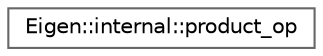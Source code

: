 digraph "类继承关系图"
{
 // LATEX_PDF_SIZE
  bgcolor="transparent";
  edge [fontname=Helvetica,fontsize=10,labelfontname=Helvetica,labelfontsize=10];
  node [fontname=Helvetica,fontsize=10,shape=box,height=0.2,width=0.4];
  rankdir="LR";
  Node0 [id="Node000000",label="Eigen::internal::product_op",height=0.2,width=0.4,color="grey40", fillcolor="white", style="filled",URL="$struct_eigen_1_1internal_1_1product__op.html",tooltip=" "];
}
